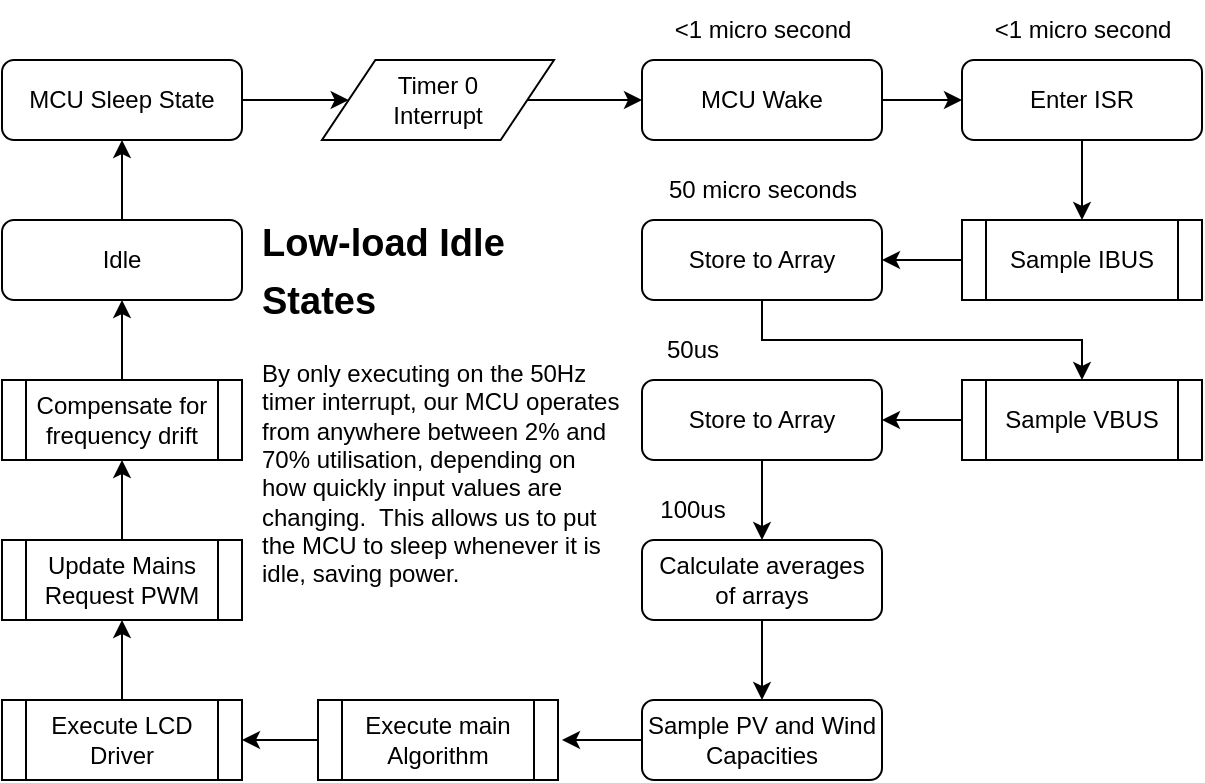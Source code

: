 <mxfile version="21.0.6" type="github">
  <diagram id="C5RBs43oDa-KdzZeNtuy" name="Page-1">
    <mxGraphModel dx="1185" dy="653" grid="1" gridSize="10" guides="1" tooltips="1" connect="1" arrows="1" fold="1" page="1" pageScale="1" pageWidth="827" pageHeight="1169" math="0" shadow="0">
      <root>
        <mxCell id="WIyWlLk6GJQsqaUBKTNV-0" />
        <mxCell id="WIyWlLk6GJQsqaUBKTNV-1" parent="WIyWlLk6GJQsqaUBKTNV-0" />
        <mxCell id="WIyWlLk6GJQsqaUBKTNV-3" value="MCU Sleep State" style="rounded=1;whiteSpace=wrap;html=1;fontSize=12;glass=0;strokeWidth=1;shadow=0;" parent="WIyWlLk6GJQsqaUBKTNV-1" vertex="1">
          <mxGeometry x="160" y="80" width="120" height="40" as="geometry" />
        </mxCell>
        <mxCell id="H9VmUg7sWRPf8SIbNJnk-0" value="" style="endArrow=classic;html=1;rounded=0;entryX=0;entryY=0.5;entryDx=0;entryDy=0;" edge="1" parent="WIyWlLk6GJQsqaUBKTNV-1" target="H9VmUg7sWRPf8SIbNJnk-3">
          <mxGeometry width="50" height="50" relative="1" as="geometry">
            <mxPoint x="280" y="100" as="sourcePoint" />
            <mxPoint x="320" y="100" as="targetPoint" />
          </mxGeometry>
        </mxCell>
        <mxCell id="H9VmUg7sWRPf8SIbNJnk-6" style="edgeStyle=orthogonalEdgeStyle;rounded=0;orthogonalLoop=1;jettySize=auto;html=1;" edge="1" parent="WIyWlLk6GJQsqaUBKTNV-1" source="H9VmUg7sWRPf8SIbNJnk-3">
          <mxGeometry relative="1" as="geometry">
            <mxPoint x="480" y="100" as="targetPoint" />
          </mxGeometry>
        </mxCell>
        <mxCell id="H9VmUg7sWRPf8SIbNJnk-3" value="&lt;div&gt;Timer 0&lt;/div&gt;&lt;div&gt;Interrupt&lt;br&gt;&lt;/div&gt;" style="shape=parallelogram;html=1;strokeWidth=1;perimeter=parallelogramPerimeter;whiteSpace=wrap;rounded=1;arcSize=0;size=0.23;" vertex="1" parent="WIyWlLk6GJQsqaUBKTNV-1">
          <mxGeometry x="320" y="80" width="116" height="40" as="geometry" />
        </mxCell>
        <mxCell id="H9VmUg7sWRPf8SIbNJnk-12" style="edgeStyle=orthogonalEdgeStyle;rounded=0;orthogonalLoop=1;jettySize=auto;html=1;entryX=0;entryY=0.5;entryDx=0;entryDy=0;" edge="1" parent="WIyWlLk6GJQsqaUBKTNV-1" source="H9VmUg7sWRPf8SIbNJnk-7" target="H9VmUg7sWRPf8SIbNJnk-11">
          <mxGeometry relative="1" as="geometry" />
        </mxCell>
        <mxCell id="H9VmUg7sWRPf8SIbNJnk-7" value="MCU Wake" style="rounded=1;whiteSpace=wrap;html=1;fontSize=12;glass=0;strokeWidth=1;shadow=0;" vertex="1" parent="WIyWlLk6GJQsqaUBKTNV-1">
          <mxGeometry x="480" y="80" width="120" height="40" as="geometry" />
        </mxCell>
        <mxCell id="H9VmUg7sWRPf8SIbNJnk-15" style="edgeStyle=orthogonalEdgeStyle;rounded=0;orthogonalLoop=1;jettySize=auto;html=1;entryX=0.5;entryY=0;entryDx=0;entryDy=0;" edge="1" parent="WIyWlLk6GJQsqaUBKTNV-1" source="H9VmUg7sWRPf8SIbNJnk-11" target="H9VmUg7sWRPf8SIbNJnk-14">
          <mxGeometry relative="1" as="geometry">
            <Array as="points">
              <mxPoint x="700" y="140" />
              <mxPoint x="700" y="140" />
            </Array>
          </mxGeometry>
        </mxCell>
        <mxCell id="H9VmUg7sWRPf8SIbNJnk-11" value="Enter ISR" style="rounded=1;whiteSpace=wrap;html=1;fontSize=12;glass=0;strokeWidth=1;shadow=0;" vertex="1" parent="WIyWlLk6GJQsqaUBKTNV-1">
          <mxGeometry x="640" y="80" width="120" height="40" as="geometry" />
        </mxCell>
        <mxCell id="H9VmUg7sWRPf8SIbNJnk-24" style="edgeStyle=orthogonalEdgeStyle;rounded=0;orthogonalLoop=1;jettySize=auto;html=1;entryX=1;entryY=0.5;entryDx=0;entryDy=0;" edge="1" parent="WIyWlLk6GJQsqaUBKTNV-1" source="H9VmUg7sWRPf8SIbNJnk-14" target="H9VmUg7sWRPf8SIbNJnk-23">
          <mxGeometry relative="1" as="geometry" />
        </mxCell>
        <mxCell id="H9VmUg7sWRPf8SIbNJnk-14" value="Sample IBUS" style="shape=process;whiteSpace=wrap;html=1;backgroundOutline=1;" vertex="1" parent="WIyWlLk6GJQsqaUBKTNV-1">
          <mxGeometry x="640" y="160" width="120" height="40" as="geometry" />
        </mxCell>
        <mxCell id="H9VmUg7sWRPf8SIbNJnk-28" style="edgeStyle=orthogonalEdgeStyle;rounded=0;orthogonalLoop=1;jettySize=auto;html=1;entryX=1;entryY=0.5;entryDx=0;entryDy=0;" edge="1" parent="WIyWlLk6GJQsqaUBKTNV-1" source="H9VmUg7sWRPf8SIbNJnk-16" target="H9VmUg7sWRPf8SIbNJnk-27">
          <mxGeometry relative="1" as="geometry" />
        </mxCell>
        <mxCell id="H9VmUg7sWRPf8SIbNJnk-16" value="Sample VBUS" style="shape=process;whiteSpace=wrap;html=1;backgroundOutline=1;" vertex="1" parent="WIyWlLk6GJQsqaUBKTNV-1">
          <mxGeometry x="640" y="240" width="120" height="40" as="geometry" />
        </mxCell>
        <mxCell id="H9VmUg7sWRPf8SIbNJnk-18" value="&amp;lt;1 micro second" style="text;html=1;align=center;verticalAlign=middle;resizable=0;points=[];autosize=1;strokeColor=none;fillColor=none;" vertex="1" parent="WIyWlLk6GJQsqaUBKTNV-1">
          <mxGeometry x="480" y="50" width="120" height="30" as="geometry" />
        </mxCell>
        <mxCell id="H9VmUg7sWRPf8SIbNJnk-20" value="50 micro seconds" style="text;html=1;align=center;verticalAlign=middle;resizable=0;points=[];autosize=1;strokeColor=none;fillColor=none;" vertex="1" parent="WIyWlLk6GJQsqaUBKTNV-1">
          <mxGeometry x="480" y="130" width="120" height="30" as="geometry" />
        </mxCell>
        <mxCell id="H9VmUg7sWRPf8SIbNJnk-21" value="50us" style="text;html=1;align=center;verticalAlign=middle;resizable=0;points=[];autosize=1;strokeColor=none;fillColor=none;" vertex="1" parent="WIyWlLk6GJQsqaUBKTNV-1">
          <mxGeometry x="480" y="210" width="50" height="30" as="geometry" />
        </mxCell>
        <mxCell id="H9VmUg7sWRPf8SIbNJnk-22" value="&amp;lt;1 micro second" style="text;html=1;align=center;verticalAlign=middle;resizable=0;points=[];autosize=1;strokeColor=none;fillColor=none;" vertex="1" parent="WIyWlLk6GJQsqaUBKTNV-1">
          <mxGeometry x="640" y="50" width="120" height="30" as="geometry" />
        </mxCell>
        <mxCell id="H9VmUg7sWRPf8SIbNJnk-25" style="edgeStyle=orthogonalEdgeStyle;rounded=0;orthogonalLoop=1;jettySize=auto;html=1;entryX=0.5;entryY=0;entryDx=0;entryDy=0;" edge="1" parent="WIyWlLk6GJQsqaUBKTNV-1" source="H9VmUg7sWRPf8SIbNJnk-23" target="H9VmUg7sWRPf8SIbNJnk-16">
          <mxGeometry relative="1" as="geometry">
            <Array as="points">
              <mxPoint x="540" y="220" />
              <mxPoint x="700" y="220" />
            </Array>
          </mxGeometry>
        </mxCell>
        <mxCell id="H9VmUg7sWRPf8SIbNJnk-23" value="Store to Array" style="rounded=1;whiteSpace=wrap;html=1;fontSize=12;glass=0;strokeWidth=1;shadow=0;" vertex="1" parent="WIyWlLk6GJQsqaUBKTNV-1">
          <mxGeometry x="480" y="160" width="120" height="40" as="geometry" />
        </mxCell>
        <mxCell id="H9VmUg7sWRPf8SIbNJnk-31" style="edgeStyle=orthogonalEdgeStyle;rounded=0;orthogonalLoop=1;jettySize=auto;html=1;entryX=0.5;entryY=0;entryDx=0;entryDy=0;" edge="1" parent="WIyWlLk6GJQsqaUBKTNV-1" source="H9VmUg7sWRPf8SIbNJnk-27" target="H9VmUg7sWRPf8SIbNJnk-30">
          <mxGeometry relative="1" as="geometry" />
        </mxCell>
        <mxCell id="H9VmUg7sWRPf8SIbNJnk-27" value="Store to Array" style="rounded=1;whiteSpace=wrap;html=1;fontSize=12;glass=0;strokeWidth=1;shadow=0;" vertex="1" parent="WIyWlLk6GJQsqaUBKTNV-1">
          <mxGeometry x="480" y="240" width="120" height="40" as="geometry" />
        </mxCell>
        <mxCell id="H9VmUg7sWRPf8SIbNJnk-36" style="edgeStyle=orthogonalEdgeStyle;rounded=0;orthogonalLoop=1;jettySize=auto;html=1;entryX=0.5;entryY=0;entryDx=0;entryDy=0;" edge="1" parent="WIyWlLk6GJQsqaUBKTNV-1" source="H9VmUg7sWRPf8SIbNJnk-30" target="H9VmUg7sWRPf8SIbNJnk-34">
          <mxGeometry relative="1" as="geometry" />
        </mxCell>
        <mxCell id="H9VmUg7sWRPf8SIbNJnk-30" value="&lt;div&gt;Calculate averages&lt;/div&gt;&lt;div&gt;of arrays&lt;br&gt;&lt;/div&gt;" style="rounded=1;whiteSpace=wrap;html=1;fontSize=12;glass=0;strokeWidth=1;shadow=0;" vertex="1" parent="WIyWlLk6GJQsqaUBKTNV-1">
          <mxGeometry x="480" y="320" width="120" height="40" as="geometry" />
        </mxCell>
        <mxCell id="H9VmUg7sWRPf8SIbNJnk-33" value="100us" style="text;html=1;align=center;verticalAlign=middle;resizable=0;points=[];autosize=1;strokeColor=none;fillColor=none;" vertex="1" parent="WIyWlLk6GJQsqaUBKTNV-1">
          <mxGeometry x="475" y="290" width="60" height="30" as="geometry" />
        </mxCell>
        <mxCell id="H9VmUg7sWRPf8SIbNJnk-42" style="edgeStyle=orthogonalEdgeStyle;rounded=0;orthogonalLoop=1;jettySize=auto;html=1;" edge="1" parent="WIyWlLk6GJQsqaUBKTNV-1" source="H9VmUg7sWRPf8SIbNJnk-34">
          <mxGeometry relative="1" as="geometry">
            <mxPoint x="440" y="420" as="targetPoint" />
          </mxGeometry>
        </mxCell>
        <mxCell id="H9VmUg7sWRPf8SIbNJnk-34" value="&lt;div&gt;Sample PV and Wind&lt;/div&gt;&lt;div&gt;Capacities&lt;br&gt;&lt;/div&gt;" style="rounded=1;whiteSpace=wrap;html=1;fontSize=12;glass=0;strokeWidth=1;shadow=0;" vertex="1" parent="WIyWlLk6GJQsqaUBKTNV-1">
          <mxGeometry x="480" y="400" width="120" height="40" as="geometry" />
        </mxCell>
        <mxCell id="H9VmUg7sWRPf8SIbNJnk-44" style="edgeStyle=orthogonalEdgeStyle;rounded=0;orthogonalLoop=1;jettySize=auto;html=1;entryX=1;entryY=0.5;entryDx=0;entryDy=0;" edge="1" parent="WIyWlLk6GJQsqaUBKTNV-1" source="H9VmUg7sWRPf8SIbNJnk-41" target="H9VmUg7sWRPf8SIbNJnk-43">
          <mxGeometry relative="1" as="geometry" />
        </mxCell>
        <mxCell id="H9VmUg7sWRPf8SIbNJnk-41" value="&lt;div&gt;Execute main&lt;/div&gt;&lt;div&gt;Algorithm&lt;br&gt;&lt;/div&gt;" style="shape=process;whiteSpace=wrap;html=1;backgroundOutline=1;" vertex="1" parent="WIyWlLk6GJQsqaUBKTNV-1">
          <mxGeometry x="318" y="400" width="120" height="40" as="geometry" />
        </mxCell>
        <mxCell id="H9VmUg7sWRPf8SIbNJnk-45" style="edgeStyle=orthogonalEdgeStyle;rounded=0;orthogonalLoop=1;jettySize=auto;html=1;" edge="1" parent="WIyWlLk6GJQsqaUBKTNV-1" source="H9VmUg7sWRPf8SIbNJnk-43">
          <mxGeometry relative="1" as="geometry">
            <mxPoint x="220" y="360" as="targetPoint" />
          </mxGeometry>
        </mxCell>
        <mxCell id="H9VmUg7sWRPf8SIbNJnk-43" value="&lt;div&gt;Execute LCD&lt;/div&gt;&lt;div&gt;Driver&lt;br&gt;&lt;/div&gt;" style="shape=process;whiteSpace=wrap;html=1;backgroundOutline=1;" vertex="1" parent="WIyWlLk6GJQsqaUBKTNV-1">
          <mxGeometry x="160" y="400" width="120" height="40" as="geometry" />
        </mxCell>
        <mxCell id="H9VmUg7sWRPf8SIbNJnk-50" style="edgeStyle=orthogonalEdgeStyle;rounded=0;orthogonalLoop=1;jettySize=auto;html=1;entryX=0.5;entryY=1;entryDx=0;entryDy=0;" edge="1" parent="WIyWlLk6GJQsqaUBKTNV-1" source="H9VmUg7sWRPf8SIbNJnk-47" target="H9VmUg7sWRPf8SIbNJnk-49">
          <mxGeometry relative="1" as="geometry" />
        </mxCell>
        <mxCell id="H9VmUg7sWRPf8SIbNJnk-47" value="&lt;div&gt;Update Mains&lt;/div&gt;&lt;div&gt;Request PWM&lt;br&gt;&lt;/div&gt;" style="shape=process;whiteSpace=wrap;html=1;backgroundOutline=1;" vertex="1" parent="WIyWlLk6GJQsqaUBKTNV-1">
          <mxGeometry x="160" y="320" width="120" height="40" as="geometry" />
        </mxCell>
        <mxCell id="H9VmUg7sWRPf8SIbNJnk-52" style="edgeStyle=orthogonalEdgeStyle;rounded=0;orthogonalLoop=1;jettySize=auto;html=1;entryX=0.5;entryY=1;entryDx=0;entryDy=0;" edge="1" parent="WIyWlLk6GJQsqaUBKTNV-1" source="H9VmUg7sWRPf8SIbNJnk-49" target="H9VmUg7sWRPf8SIbNJnk-51">
          <mxGeometry relative="1" as="geometry" />
        </mxCell>
        <mxCell id="H9VmUg7sWRPf8SIbNJnk-49" value="&lt;div&gt;Compensate for&lt;/div&gt;&lt;div&gt;frequency drift&lt;br&gt;&lt;/div&gt;" style="shape=process;whiteSpace=wrap;html=1;backgroundOutline=1;" vertex="1" parent="WIyWlLk6GJQsqaUBKTNV-1">
          <mxGeometry x="160" y="240" width="120" height="40" as="geometry" />
        </mxCell>
        <mxCell id="H9VmUg7sWRPf8SIbNJnk-53" style="edgeStyle=orthogonalEdgeStyle;rounded=0;orthogonalLoop=1;jettySize=auto;html=1;entryX=0.5;entryY=1;entryDx=0;entryDy=0;" edge="1" parent="WIyWlLk6GJQsqaUBKTNV-1" source="H9VmUg7sWRPf8SIbNJnk-51" target="WIyWlLk6GJQsqaUBKTNV-3">
          <mxGeometry relative="1" as="geometry" />
        </mxCell>
        <mxCell id="H9VmUg7sWRPf8SIbNJnk-51" value="Idle" style="rounded=1;whiteSpace=wrap;html=1;fontSize=12;glass=0;strokeWidth=1;shadow=0;" vertex="1" parent="WIyWlLk6GJQsqaUBKTNV-1">
          <mxGeometry x="160" y="160" width="120" height="40" as="geometry" />
        </mxCell>
        <mxCell id="H9VmUg7sWRPf8SIbNJnk-54" value="&lt;h1&gt;&lt;font style=&quot;font-size: 23px;&quot;&gt;&lt;font style=&quot;font-size: 22px;&quot;&gt;&lt;font style=&quot;font-size: 21px;&quot;&gt;&lt;font style=&quot;font-size: 20px;&quot;&gt;&lt;font style=&quot;font-size: 19px;&quot;&gt;Low-load Idle States&lt;/font&gt;&lt;/font&gt;&lt;/font&gt;&lt;/font&gt;&lt;/font&gt;&lt;br&gt;&lt;/h1&gt;By only executing on the 50Hz timer interrupt, our MCU operates from anywhere between 2% and 70% utilisation, depending on how quickly input values are changing.&amp;nbsp; This allows us to put the MCU to sleep whenever it is idle, saving power." style="text;html=1;strokeColor=none;fillColor=none;spacing=5;spacingTop=-20;whiteSpace=wrap;overflow=hidden;rounded=0;" vertex="1" parent="WIyWlLk6GJQsqaUBKTNV-1">
          <mxGeometry x="285" y="150" width="190" height="210" as="geometry" />
        </mxCell>
      </root>
    </mxGraphModel>
  </diagram>
</mxfile>
